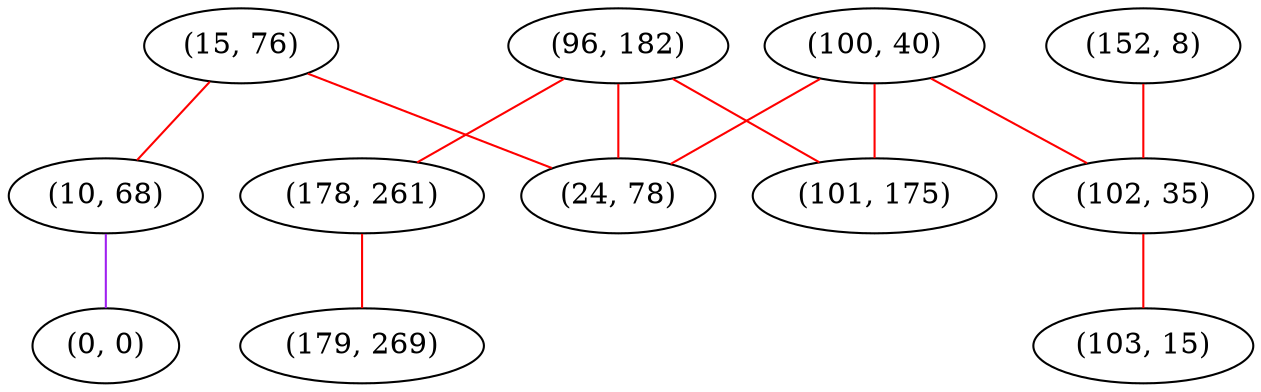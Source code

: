 graph "" {
"(15, 76)";
"(96, 182)";
"(152, 8)";
"(10, 68)";
"(100, 40)";
"(178, 261)";
"(0, 0)";
"(102, 35)";
"(24, 78)";
"(101, 175)";
"(179, 269)";
"(103, 15)";
"(15, 76)" -- "(24, 78)"  [color=red, key=0, weight=1];
"(15, 76)" -- "(10, 68)"  [color=red, key=0, weight=1];
"(96, 182)" -- "(24, 78)"  [color=red, key=0, weight=1];
"(96, 182)" -- "(178, 261)"  [color=red, key=0, weight=1];
"(96, 182)" -- "(101, 175)"  [color=red, key=0, weight=1];
"(152, 8)" -- "(102, 35)"  [color=red, key=0, weight=1];
"(10, 68)" -- "(0, 0)"  [color=purple, key=0, weight=4];
"(100, 40)" -- "(102, 35)"  [color=red, key=0, weight=1];
"(100, 40)" -- "(24, 78)"  [color=red, key=0, weight=1];
"(100, 40)" -- "(101, 175)"  [color=red, key=0, weight=1];
"(178, 261)" -- "(179, 269)"  [color=red, key=0, weight=1];
"(102, 35)" -- "(103, 15)"  [color=red, key=0, weight=1];
}
